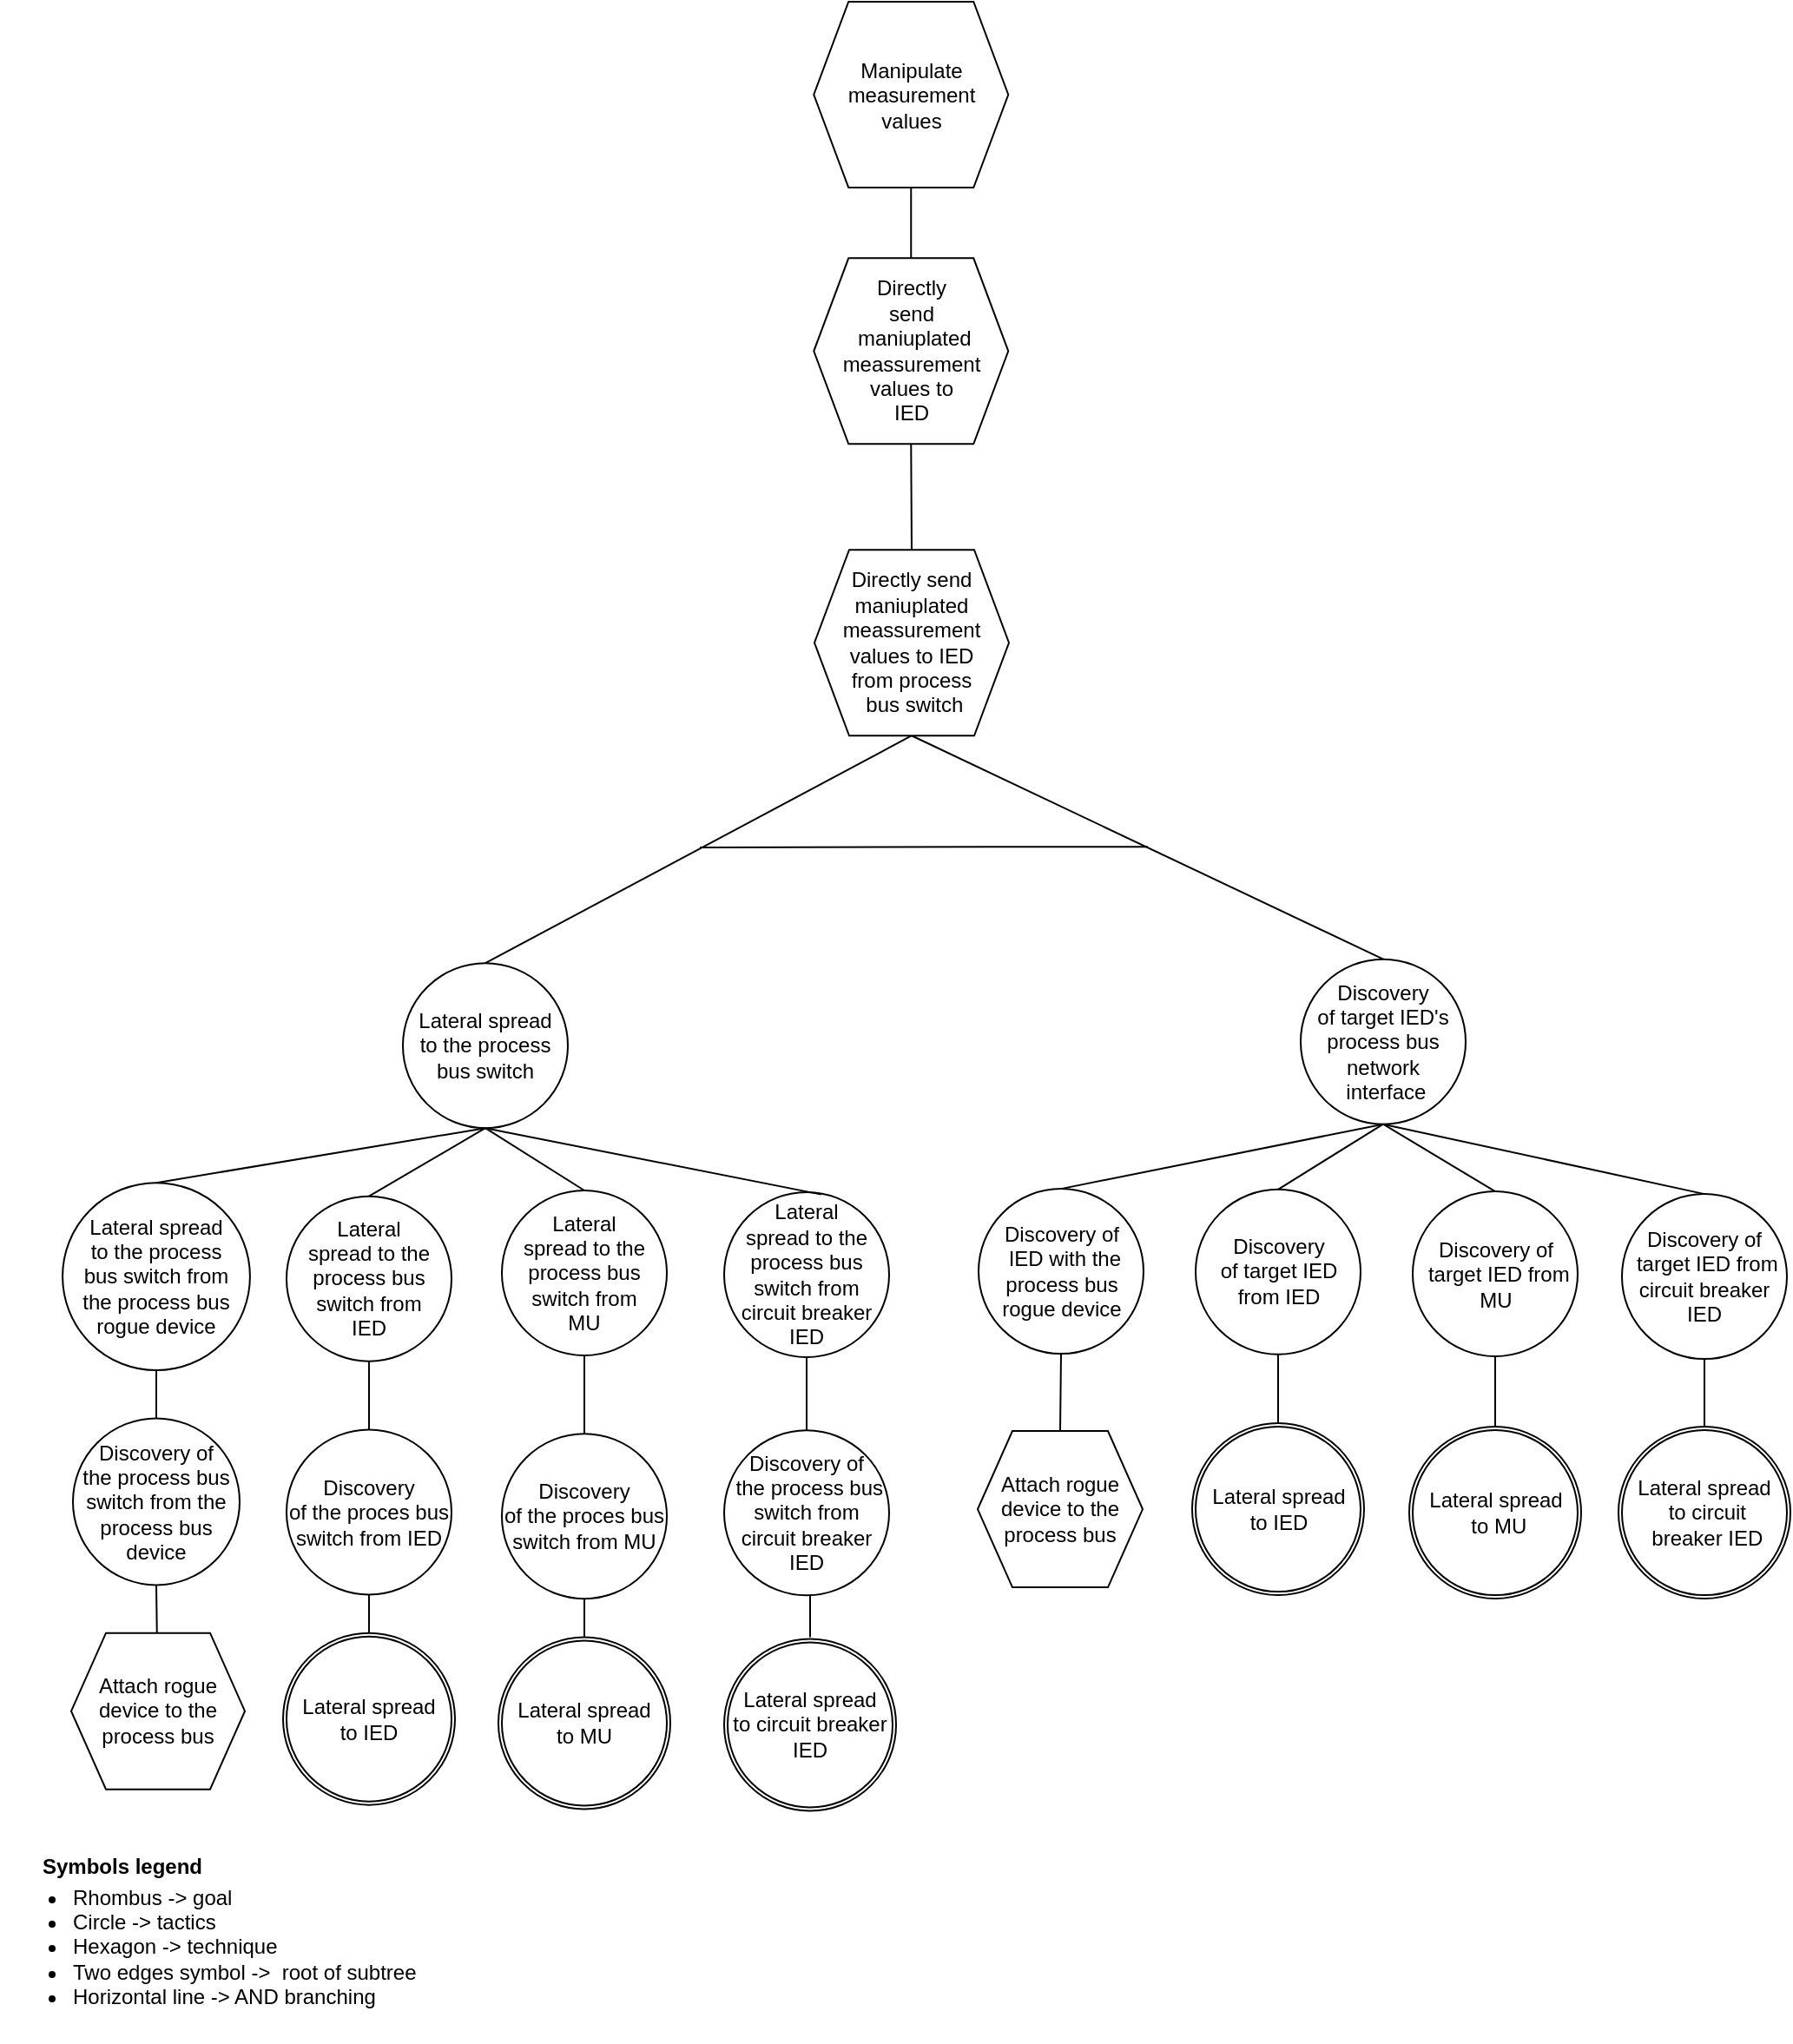 <mxfile version="16.1.2" type="device"><diagram id="xbHYeiGO_CIbIeRIyyaW" name="Page-1"><mxGraphModel dx="3905" dy="998" grid="1" gridSize="10" guides="1" tooltips="1" connect="1" arrows="1" fold="1" page="1" pageScale="1" pageWidth="850" pageHeight="1100" math="0" shadow="0"><root><mxCell id="0"/><mxCell id="1" parent="0"/><mxCell id="q_Y1FQsj2ikYlkpA-Gyn-50" value="&lt;font style=&quot;font-size: 12px&quot;&gt;Symbols legend&lt;/font&gt;" style="text;strokeColor=none;fillColor=none;html=1;fontSize=24;fontStyle=1;verticalAlign=middle;align=center;" parent="1" vertex="1"><mxGeometry x="-2221" y="1130.0" width="100" height="40" as="geometry"/></mxCell><mxCell id="q_Y1FQsj2ikYlkpA-Gyn-52" value="&lt;ul&gt;&lt;li&gt;&lt;span&gt;Rhombus -&amp;gt; goal&lt;/span&gt;&lt;/li&gt;&lt;li&gt;&lt;span&gt;Circle -&amp;gt; tactics&lt;/span&gt;&lt;br&gt;&lt;/li&gt;&lt;li&gt;Hexagon -&amp;gt; technique&lt;/li&gt;&lt;li&gt;Two edges symbol -&amp;gt;&amp;nbsp; root of subtree&lt;/li&gt;&lt;li&gt;Horizontal line -&amp;gt; AND branching&lt;/li&gt;&lt;/ul&gt;" style="text;strokeColor=none;fillColor=none;html=1;whiteSpace=wrap;verticalAlign=middle;overflow=hidden;fontSize=12;" parent="1" vertex="1"><mxGeometry x="-2241" y="1145" width="256" height="110" as="geometry"/></mxCell><mxCell id="9H-tE4e6yT4y3pQhg7dt-4" value="" style="endArrow=none;html=1;rounded=0;exitX=0.5;exitY=0;exitDx=0;exitDy=0;entryX=0.5;entryY=1;entryDx=0;entryDy=0;" parent="1" source="nbdmeN9ukbkjmMOt9uIb-3" target="nbdmeN9ukbkjmMOt9uIb-6" edge="1"><mxGeometry width="50" height="50" relative="1" as="geometry"><mxPoint x="-514.16" y="221.5" as="sourcePoint"/><mxPoint x="234.38" y="140.5" as="targetPoint"/></mxGeometry></mxCell><mxCell id="nbdmeN9ukbkjmMOt9uIb-3" value="Directly &lt;br&gt;send&lt;br&gt;&amp;nbsp;maniuplated meassurement values to &lt;br&gt;IED" style="shape=hexagon;perimeter=hexagonPerimeter2;whiteSpace=wrap;html=1;fixedSize=1;" parent="1" vertex="1"><mxGeometry x="-1772.37" y="227.64" width="112" height="107" as="geometry"/></mxCell><mxCell id="nbdmeN9ukbkjmMOt9uIb-6" value="Manipulate measurement values" style="shape=hexagon;perimeter=hexagonPerimeter2;whiteSpace=wrap;html=1;fixedSize=1;" parent="1" vertex="1"><mxGeometry x="-1772.37" y="80" width="112" height="107" as="geometry"/></mxCell><mxCell id="qKRRWatjLqUq1vQWkLKQ-145" value="" style="endArrow=none;html=1;rounded=0;exitX=0.5;exitY=1;exitDx=0;exitDy=0;" parent="1" source="qKRRWatjLqUq1vQWkLKQ-149" edge="1"><mxGeometry width="50" height="50" relative="1" as="geometry"><mxPoint x="-2061.25" y="997.34" as="sourcePoint"/><mxPoint x="-2028.5" y="1020.21" as="targetPoint"/><Array as="points"/></mxGeometry></mxCell><mxCell id="qKRRWatjLqUq1vQWkLKQ-149" value="Discovery&lt;br&gt;of the proces bus switch from IED" style="ellipse;whiteSpace=wrap;html=1;aspect=fixed;" parent="1" vertex="1"><mxGeometry x="-2076" y="902.21" width="95" height="95" as="geometry"/></mxCell><mxCell id="qKRRWatjLqUq1vQWkLKQ-150" value="Lateral&lt;br&gt;&amp;nbsp;spread to the&amp;nbsp;&lt;br&gt;process bus switch from &lt;br&gt;IED" style="ellipse;whiteSpace=wrap;html=1;aspect=fixed;" parent="1" vertex="1"><mxGeometry x="-2076" y="767.84" width="95" height="95" as="geometry"/></mxCell><mxCell id="qKRRWatjLqUq1vQWkLKQ-151" value="" style="endArrow=none;html=1;rounded=0;entryX=0.5;entryY=1;entryDx=0;entryDy=0;" parent="1" source="qKRRWatjLqUq1vQWkLKQ-149" target="qKRRWatjLqUq1vQWkLKQ-150" edge="1"><mxGeometry width="50" height="50" relative="1" as="geometry"><mxPoint x="-2028" y="888.34" as="sourcePoint"/><mxPoint x="-2286.62" y="899.84" as="targetPoint"/><Array as="points"/></mxGeometry></mxCell><mxCell id="qKRRWatjLqUq1vQWkLKQ-152" value="" style="endArrow=none;html=1;rounded=0;entryX=0.5;entryY=0;entryDx=0;entryDy=0;exitX=0.5;exitY=1;exitDx=0;exitDy=0;" parent="1" source="nbdmeN9ukbkjmMOt9uIb-3" target="qKRRWatjLqUq1vQWkLKQ-198" edge="1"><mxGeometry width="50" height="50" relative="1" as="geometry"><mxPoint x="-1140" y="287.01" as="sourcePoint"/><mxPoint x="-1678" y="382.77" as="targetPoint"/></mxGeometry></mxCell><mxCell id="qKRRWatjLqUq1vQWkLKQ-159" value="" style="endArrow=none;html=1;rounded=0;entryX=0.5;entryY=0;entryDx=0;entryDy=0;exitX=0.5;exitY=1;exitDx=0;exitDy=0;" parent="1" source="qKRRWatjLqUq1vQWkLKQ-164" edge="1"><mxGeometry width="50" height="50" relative="1" as="geometry"><mxPoint x="-1480" y="880" as="sourcePoint"/><mxPoint x="-1505" y="899.89" as="targetPoint"/></mxGeometry></mxCell><mxCell id="qKRRWatjLqUq1vQWkLKQ-160" value="Discovery&lt;br&gt;of target IED's process bus network&lt;br&gt;&amp;nbsp;interface" style="ellipse;whiteSpace=wrap;html=1;aspect=fixed;" parent="1" vertex="1"><mxGeometry x="-1492" y="631.33" width="95" height="95" as="geometry"/></mxCell><mxCell id="qKRRWatjLqUq1vQWkLKQ-161" value="" style="endArrow=none;html=1;rounded=0;exitX=0.5;exitY=0;exitDx=0;exitDy=0;entryX=0.5;entryY=1;entryDx=0;entryDy=0;" parent="1" source="qKRRWatjLqUq1vQWkLKQ-160" target="qKRRWatjLqUq1vQWkLKQ-198" edge="1"><mxGeometry width="50" height="50" relative="1" as="geometry"><mxPoint x="-2029.75" y="609.89" as="sourcePoint"/><mxPoint x="-1582" y="456.63" as="targetPoint"/></mxGeometry></mxCell><mxCell id="qKRRWatjLqUq1vQWkLKQ-162" value="" style="endArrow=none;html=1;rounded=0;entryX=0.5;entryY=1;entryDx=0;entryDy=0;exitX=0.5;exitY=0;exitDx=0;exitDy=0;" parent="1" source="qKRRWatjLqUq1vQWkLKQ-150" target="qKRRWatjLqUq1vQWkLKQ-197" edge="1"><mxGeometry width="50" height="50" relative="1" as="geometry"><mxPoint x="-1984.5" y="878.28" as="sourcePoint"/><mxPoint x="-1994.5" y="713.78" as="targetPoint"/><Array as="points"/></mxGeometry></mxCell><mxCell id="qKRRWatjLqUq1vQWkLKQ-163" value="" style="endArrow=none;html=1;rounded=0;exitX=0.5;exitY=1;exitDx=0;exitDy=0;entryX=0.5;entryY=0;entryDx=0;entryDy=0;" parent="1" source="qKRRWatjLqUq1vQWkLKQ-198" target="qKRRWatjLqUq1vQWkLKQ-197" edge="1"><mxGeometry width="50" height="50" relative="1" as="geometry"><mxPoint x="-1780" y="473.41" as="sourcePoint"/><mxPoint x="-1726.5" y="518.54" as="targetPoint"/><Array as="points"/></mxGeometry></mxCell><mxCell id="qKRRWatjLqUq1vQWkLKQ-164" value="Discovery&lt;br&gt;of target IED from IED" style="ellipse;whiteSpace=wrap;html=1;aspect=fixed;" parent="1" vertex="1"><mxGeometry x="-1552.5" y="763.89" width="95" height="95" as="geometry"/></mxCell><mxCell id="qKRRWatjLqUq1vQWkLKQ-165" value="" style="endArrow=none;html=1;rounded=0;entryX=0.5;entryY=0;entryDx=0;entryDy=0;exitX=0.5;exitY=1;exitDx=0;exitDy=0;" parent="1" source="qKRRWatjLqUq1vQWkLKQ-160" target="qKRRWatjLqUq1vQWkLKQ-164" edge="1"><mxGeometry width="50" height="50" relative="1" as="geometry"><mxPoint x="-1507.5" y="721.71" as="sourcePoint"/><mxPoint x="-1511" y="696.09" as="targetPoint"/></mxGeometry></mxCell><mxCell id="qKRRWatjLqUq1vQWkLKQ-175" value="Discovery of&lt;br&gt;&amp;nbsp;target IED from MU" style="ellipse;whiteSpace=wrap;html=1;aspect=fixed;" parent="1" vertex="1"><mxGeometry x="-1427.5" y="765.03" width="95" height="95" as="geometry"/></mxCell><mxCell id="qKRRWatjLqUq1vQWkLKQ-176" value="" style="endArrow=none;html=1;rounded=0;entryX=0.5;entryY=1;entryDx=0;entryDy=0;" parent="1" target="qKRRWatjLqUq1vQWkLKQ-175" edge="1"><mxGeometry width="50" height="50" relative="1" as="geometry"><mxPoint x="-1380" y="903.03" as="sourcePoint"/><mxPoint x="-1367.5" y="866.53" as="targetPoint"/><Array as="points"/></mxGeometry></mxCell><mxCell id="qKRRWatjLqUq1vQWkLKQ-177" value="" style="endArrow=none;html=1;rounded=0;entryX=0.5;entryY=0;entryDx=0;entryDy=0;exitX=0.5;exitY=1;exitDx=0;exitDy=0;" parent="1" source="qKRRWatjLqUq1vQWkLKQ-160" target="qKRRWatjLqUq1vQWkLKQ-175" edge="1"><mxGeometry width="50" height="50" relative="1" as="geometry"><mxPoint x="-1380" y="709.63" as="sourcePoint"/><mxPoint x="-1356.5" y="708.25" as="targetPoint"/></mxGeometry></mxCell><mxCell id="qKRRWatjLqUq1vQWkLKQ-178" value="" style="endArrow=none;html=1;rounded=0;" parent="1" edge="1"><mxGeometry width="50" height="50" relative="1" as="geometry"><mxPoint x="-1838" y="567" as="sourcePoint"/><mxPoint x="-1580" y="566.62" as="targetPoint"/><Array as="points"><mxPoint x="-1672" y="566.62"/></Array></mxGeometry></mxCell><mxCell id="qKRRWatjLqUq1vQWkLKQ-179" value="" style="endArrow=none;html=1;rounded=0;entryX=0.5;entryY=0;entryDx=0;entryDy=0;exitX=0.5;exitY=1;exitDx=0;exitDy=0;" parent="1" source="qKRRWatjLqUq1vQWkLKQ-160" target="qKRRWatjLqUq1vQWkLKQ-182" edge="1"><mxGeometry width="50" height="50" relative="1" as="geometry"><mxPoint x="-1505.5" y="721.71" as="sourcePoint"/><mxPoint x="-1620.25" y="747.9" as="targetPoint"/></mxGeometry></mxCell><mxCell id="qKRRWatjLqUq1vQWkLKQ-180" value="Attach rogue device to the process bus" style="shape=hexagon;perimeter=hexagonPerimeter2;whiteSpace=wrap;html=1;fixedSize=1;" parent="1" vertex="1"><mxGeometry x="-1678" y="903.06" width="95" height="90" as="geometry"/></mxCell><mxCell id="qKRRWatjLqUq1vQWkLKQ-181" value="" style="endArrow=none;html=1;rounded=0;entryX=0.5;entryY=0;entryDx=0;entryDy=0;exitX=0.5;exitY=1;exitDx=0;exitDy=0;" parent="1" source="qKRRWatjLqUq1vQWkLKQ-182" target="qKRRWatjLqUq1vQWkLKQ-180" edge="1"><mxGeometry width="50" height="50" relative="1" as="geometry"><mxPoint x="-1630.75" y="1075.06" as="sourcePoint"/><mxPoint x="-1650.75" y="1115.06" as="targetPoint"/></mxGeometry></mxCell><mxCell id="qKRRWatjLqUq1vQWkLKQ-182" value="Discovery of&lt;br&gt;&amp;nbsp;IED with the process bus rogue device" style="ellipse;whiteSpace=wrap;html=1;aspect=fixed;" parent="1" vertex="1"><mxGeometry x="-1677.5" y="763.56" width="95" height="95" as="geometry"/></mxCell><mxCell id="qKRRWatjLqUq1vQWkLKQ-184" value="" style="endArrow=none;html=1;rounded=0;exitX=0.5;exitY=1;exitDx=0;exitDy=0;" parent="1" source="qKRRWatjLqUq1vQWkLKQ-188" edge="1"><mxGeometry width="50" height="50" relative="1" as="geometry"><mxPoint x="-1937.25" y="993.99" as="sourcePoint"/><mxPoint x="-1904.5" y="1023.7" as="targetPoint"/><Array as="points"/></mxGeometry></mxCell><mxCell id="qKRRWatjLqUq1vQWkLKQ-188" value="Discovery&lt;br&gt;of the proces bus switch from MU" style="ellipse;whiteSpace=wrap;html=1;aspect=fixed;" parent="1" vertex="1"><mxGeometry x="-1952" y="904.59" width="95" height="95" as="geometry"/></mxCell><mxCell id="qKRRWatjLqUq1vQWkLKQ-189" value="Lateral&lt;br&gt;&amp;nbsp;spread to the&amp;nbsp;&lt;br&gt;process bus switch from &lt;br&gt;MU" style="ellipse;whiteSpace=wrap;html=1;aspect=fixed;" parent="1" vertex="1"><mxGeometry x="-1952" y="764.49" width="95" height="95" as="geometry"/></mxCell><mxCell id="qKRRWatjLqUq1vQWkLKQ-190" value="" style="endArrow=none;html=1;rounded=0;entryX=0.5;entryY=1;entryDx=0;entryDy=0;" parent="1" source="qKRRWatjLqUq1vQWkLKQ-188" target="qKRRWatjLqUq1vQWkLKQ-189" edge="1"><mxGeometry width="50" height="50" relative="1" as="geometry"><mxPoint x="-1904" y="884.99" as="sourcePoint"/><mxPoint x="-2162.62" y="896.49" as="targetPoint"/><Array as="points"/></mxGeometry></mxCell><mxCell id="qKRRWatjLqUq1vQWkLKQ-191" value="" style="endArrow=none;html=1;rounded=0;entryX=0.5;entryY=1;entryDx=0;entryDy=0;exitX=0.5;exitY=0;exitDx=0;exitDy=0;" parent="1" source="qKRRWatjLqUq1vQWkLKQ-189" target="qKRRWatjLqUq1vQWkLKQ-197" edge="1"><mxGeometry width="50" height="50" relative="1" as="geometry"><mxPoint x="-1984.5" y="775.05" as="sourcePoint"/><mxPoint x="-1904.5" y="722.45" as="targetPoint"/><Array as="points"/></mxGeometry></mxCell><mxCell id="qKRRWatjLqUq1vQWkLKQ-197" value="Lateral spread &lt;br&gt;to the process bus switch" style="ellipse;whiteSpace=wrap;html=1;aspect=fixed;" parent="1" vertex="1"><mxGeometry x="-2009" y="633.6" width="95" height="95" as="geometry"/></mxCell><mxCell id="qKRRWatjLqUq1vQWkLKQ-198" value="Directly send maniuplated meassurement values&amp;nbsp;to IED &lt;br&gt;from process&lt;br&gt;&amp;nbsp;bus switch" style="shape=hexagon;perimeter=hexagonPerimeter2;whiteSpace=wrap;html=1;fixedSize=1;" parent="1" vertex="1"><mxGeometry x="-1772" y="395.62" width="112" height="107" as="geometry"/></mxCell><mxCell id="D7rPpnNwgxipxdSlEya6-22" value="Discovery of&lt;br&gt;&amp;nbsp;target IED from circuit breaker IED" style="ellipse;whiteSpace=wrap;html=1;aspect=fixed;" parent="1" vertex="1"><mxGeometry x="-1307" y="766.56" width="95" height="95" as="geometry"/></mxCell><mxCell id="D7rPpnNwgxipxdSlEya6-23" value="" style="endArrow=none;html=1;rounded=0;entryX=0.5;entryY=1;entryDx=0;entryDy=0;" parent="1" target="D7rPpnNwgxipxdSlEya6-22" edge="1"><mxGeometry width="50" height="50" relative="1" as="geometry"><mxPoint x="-1259.5" y="900.56" as="sourcePoint"/><mxPoint x="-1247" y="864.06" as="targetPoint"/><Array as="points"/></mxGeometry></mxCell><mxCell id="D7rPpnNwgxipxdSlEya6-24" value="" style="endArrow=none;html=1;rounded=0;exitX=0.5;exitY=1;exitDx=0;exitDy=0;entryX=0.5;entryY=0;entryDx=0;entryDy=0;" parent="1" source="qKRRWatjLqUq1vQWkLKQ-160" target="D7rPpnNwgxipxdSlEya6-22" edge="1"><mxGeometry width="50" height="50" relative="1" as="geometry"><mxPoint x="-1367.5" y="697.11" as="sourcePoint"/><mxPoint x="-1469.5" y="758.65" as="targetPoint"/></mxGeometry></mxCell><mxCell id="D7rPpnNwgxipxdSlEya6-30" value="Discovery of&lt;br&gt;&amp;nbsp;the process&amp;nbsp;bus switch from circuit breaker IED" style="ellipse;whiteSpace=wrap;html=1;aspect=fixed;" parent="1" vertex="1"><mxGeometry x="-1824" y="902.66" width="95" height="95" as="geometry"/></mxCell><mxCell id="D7rPpnNwgxipxdSlEya6-31" value="Lateral&lt;br&gt;&amp;nbsp;spread to the&amp;nbsp;&lt;br&gt;process bus switch from &lt;br&gt;circuit breaker IED" style="ellipse;whiteSpace=wrap;html=1;aspect=fixed;" parent="1" vertex="1"><mxGeometry x="-1824" y="765.49" width="95" height="95" as="geometry"/></mxCell><mxCell id="D7rPpnNwgxipxdSlEya6-32" value="" style="endArrow=none;html=1;rounded=0;entryX=0.5;entryY=1;entryDx=0;entryDy=0;" parent="1" source="D7rPpnNwgxipxdSlEya6-30" target="D7rPpnNwgxipxdSlEya6-31" edge="1"><mxGeometry width="50" height="50" relative="1" as="geometry"><mxPoint x="-1776" y="885.99" as="sourcePoint"/><mxPoint x="-2034.62" y="897.49" as="targetPoint"/><Array as="points"/></mxGeometry></mxCell><mxCell id="D7rPpnNwgxipxdSlEya6-33" value="" style="endArrow=none;html=1;rounded=0;exitX=0.589;exitY=0.014;exitDx=0;exitDy=0;exitPerimeter=0;entryX=0.5;entryY=1;entryDx=0;entryDy=0;" parent="1" source="D7rPpnNwgxipxdSlEya6-31" target="qKRRWatjLqUq1vQWkLKQ-197" edge="1"><mxGeometry width="50" height="50" relative="1" as="geometry"><mxPoint x="-1841" y="753.28" as="sourcePoint"/><mxPoint x="-1902" y="701.77" as="targetPoint"/><Array as="points"/></mxGeometry></mxCell><mxCell id="yaJKkz-B93BoxuXkvXco-17" value="" style="ellipse;whiteSpace=wrap;html=1;aspect=fixed;" parent="1" vertex="1"><mxGeometry x="-2078" y="1019.32" width="99" height="99" as="geometry"/></mxCell><mxCell id="yaJKkz-B93BoxuXkvXco-18" value="Lateral spread&lt;br&gt;to IED" style="ellipse;whiteSpace=wrap;html=1;aspect=fixed;" parent="1" vertex="1"><mxGeometry x="-2076" y="1021.32" width="95" height="95" as="geometry"/></mxCell><mxCell id="yaJKkz-B93BoxuXkvXco-19" value="" style="ellipse;whiteSpace=wrap;html=1;aspect=fixed;" parent="1" vertex="1"><mxGeometry x="-1954" y="1021.7" width="99" height="99" as="geometry"/></mxCell><mxCell id="yaJKkz-B93BoxuXkvXco-20" value="Lateral spread&lt;br&gt;to MU" style="ellipse;whiteSpace=wrap;html=1;aspect=fixed;" parent="1" vertex="1"><mxGeometry x="-1952" y="1023.7" width="95" height="95" as="geometry"/></mxCell><mxCell id="yaJKkz-B93BoxuXkvXco-21" value="" style="endArrow=none;html=1;rounded=0;exitX=0.5;exitY=1;exitDx=0;exitDy=0;" parent="1" edge="1"><mxGeometry width="50" height="50" relative="1" as="geometry"><mxPoint x="-1774.5" y="997.66" as="sourcePoint"/><mxPoint x="-1774.5" y="1021.77" as="targetPoint"/><Array as="points"/></mxGeometry></mxCell><mxCell id="yaJKkz-B93BoxuXkvXco-22" value="" style="ellipse;whiteSpace=wrap;html=1;aspect=fixed;" parent="1" vertex="1"><mxGeometry x="-1824" y="1022.7" width="99" height="99" as="geometry"/></mxCell><mxCell id="yaJKkz-B93BoxuXkvXco-23" value="Lateral spread&lt;br&gt;to circuit breaker IED" style="ellipse;whiteSpace=wrap;html=1;aspect=fixed;" parent="1" vertex="1"><mxGeometry x="-1822" y="1024.7" width="95" height="95" as="geometry"/></mxCell><mxCell id="yaJKkz-B93BoxuXkvXco-24" value="" style="ellipse;whiteSpace=wrap;html=1;aspect=fixed;" parent="1" vertex="1"><mxGeometry x="-1554.5" y="898.56" width="99" height="99" as="geometry"/></mxCell><mxCell id="yaJKkz-B93BoxuXkvXco-25" value="Lateral spread&lt;br&gt;to IED" style="ellipse;whiteSpace=wrap;html=1;aspect=fixed;" parent="1" vertex="1"><mxGeometry x="-1552.5" y="900.56" width="95" height="95" as="geometry"/></mxCell><mxCell id="yaJKkz-B93BoxuXkvXco-26" value="" style="ellipse;whiteSpace=wrap;html=1;aspect=fixed;" parent="1" vertex="1"><mxGeometry x="-1429.5" y="900.56" width="99" height="99" as="geometry"/></mxCell><mxCell id="yaJKkz-B93BoxuXkvXco-27" value="Lateral spread&lt;br&gt;&amp;nbsp;to MU" style="ellipse;whiteSpace=wrap;html=1;aspect=fixed;" parent="1" vertex="1"><mxGeometry x="-1427.5" y="902.56" width="95" height="95" as="geometry"/></mxCell><mxCell id="yaJKkz-B93BoxuXkvXco-29" value="" style="ellipse;whiteSpace=wrap;html=1;aspect=fixed;" parent="1" vertex="1"><mxGeometry x="-1309" y="900.56" width="99" height="99" as="geometry"/></mxCell><mxCell id="yaJKkz-B93BoxuXkvXco-30" value="Lateral spread&lt;br&gt;&amp;nbsp;to circuit&lt;br&gt;&amp;nbsp;breaker IED" style="ellipse;whiteSpace=wrap;html=1;aspect=fixed;" parent="1" vertex="1"><mxGeometry x="-1307" y="902.56" width="95" height="95" as="geometry"/></mxCell><mxCell id="403BHSnF6d9h_r-nh82W-5" value="" style="endArrow=none;html=1;rounded=0;entryX=0.5;entryY=0;entryDx=0;entryDy=0;exitX=0.5;exitY=1;exitDx=0;exitDy=0;" parent="1" source="qKRRWatjLqUq1vQWkLKQ-197" target="403BHSnF6d9h_r-nh82W-6" edge="1"><mxGeometry width="50" height="50" relative="1" as="geometry"><mxPoint x="-1989.5" y="713" as="sourcePoint"/><mxPoint x="-2136" y="944.22" as="targetPoint"/></mxGeometry></mxCell><mxCell id="403BHSnF6d9h_r-nh82W-6" value="Lateral spread &lt;br&gt;to the process &lt;br&gt;bus switch from &lt;br&gt;the process bus&lt;br&gt;rogue device" style="ellipse;whiteSpace=wrap;html=1;aspect=fixed;" parent="1" vertex="1"><mxGeometry x="-2204.97" y="760.09" width="107.93" height="107.93" as="geometry"/></mxCell><mxCell id="403BHSnF6d9h_r-nh82W-7" value="Discovery of &lt;br&gt;the process bus switch from the process bus device" style="ellipse;whiteSpace=wrap;html=1;aspect=fixed;" parent="1" vertex="1"><mxGeometry x="-2199" y="895.69" width="96" height="96" as="geometry"/></mxCell><mxCell id="403BHSnF6d9h_r-nh82W-8" value="Attach rogue device to the process bus" style="shape=hexagon;perimeter=hexagonPerimeter2;whiteSpace=wrap;html=1;fixedSize=1;" parent="1" vertex="1"><mxGeometry x="-2200" y="1019.32" width="100" height="90" as="geometry"/></mxCell><mxCell id="403BHSnF6d9h_r-nh82W-9" value="" style="endArrow=none;html=1;rounded=0;entryX=0.5;entryY=1;entryDx=0;entryDy=0;" parent="1" source="403BHSnF6d9h_r-nh82W-8" target="403BHSnF6d9h_r-nh82W-7" edge="1"><mxGeometry width="50" height="50" relative="1" as="geometry"><mxPoint x="-2142" y="779.8" as="sourcePoint"/><mxPoint x="-2170" y="1000" as="targetPoint"/><Array as="points"/></mxGeometry></mxCell><mxCell id="403BHSnF6d9h_r-nh82W-10" value="" style="endArrow=none;html=1;rounded=0;entryX=0.5;entryY=1;entryDx=0;entryDy=0;" parent="1" source="403BHSnF6d9h_r-nh82W-7" target="403BHSnF6d9h_r-nh82W-6" edge="1"><mxGeometry width="50" height="50" relative="1" as="geometry"><mxPoint x="-2152" y="892.3" as="sourcePoint"/><mxPoint x="-2190" y="870" as="targetPoint"/><Array as="points"/></mxGeometry></mxCell></root></mxGraphModel></diagram></mxfile>